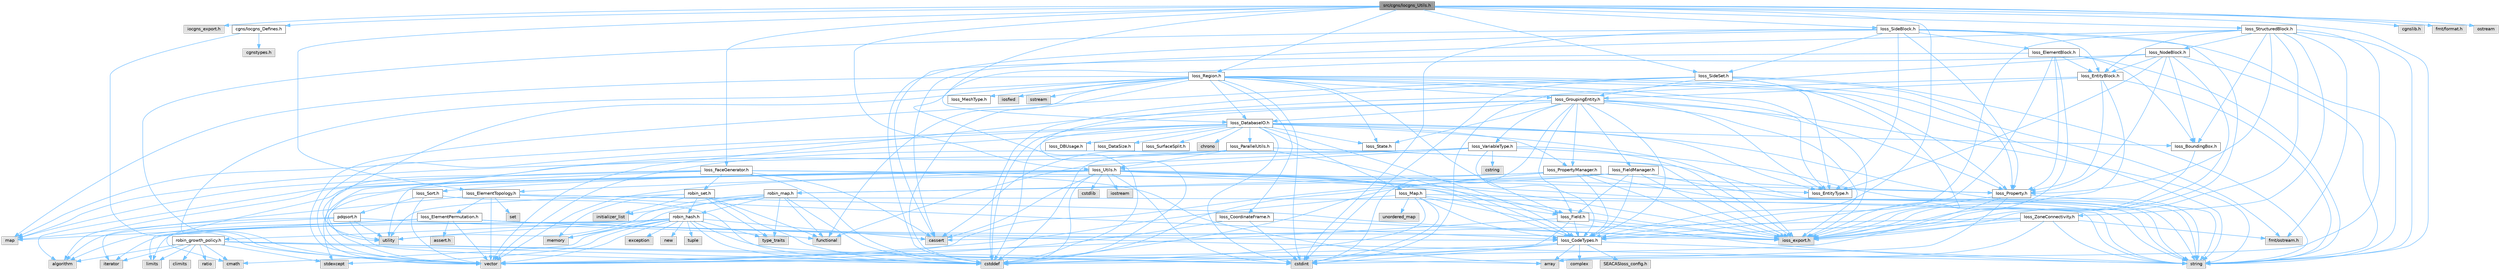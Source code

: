 digraph "src/cgns/Iocgns_Utils.h"
{
 // INTERACTIVE_SVG=YES
 // LATEX_PDF_SIZE
  bgcolor="transparent";
  edge [fontname=Helvetica,fontsize=10,labelfontname=Helvetica,labelfontsize=10];
  node [fontname=Helvetica,fontsize=10,shape=box,height=0.2,width=0.4];
  Node1 [id="Node000001",label="src/cgns/Iocgns_Utils.h",height=0.2,width=0.4,color="gray40", fillcolor="grey60", style="filled", fontcolor="black",tooltip=" "];
  Node1 -> Node2 [id="edge1_Node000001_Node000002",color="steelblue1",style="solid",tooltip=" "];
  Node2 [id="Node000002",label="iocgns_export.h",height=0.2,width=0.4,color="grey60", fillcolor="#E0E0E0", style="filled",tooltip=" "];
  Node1 -> Node3 [id="edge2_Node000001_Node000003",color="steelblue1",style="solid",tooltip=" "];
  Node3 [id="Node000003",label="Ioss_CodeTypes.h",height=0.2,width=0.4,color="grey40", fillcolor="white", style="filled",URL="$Ioss__CodeTypes_8h.html",tooltip=" "];
  Node3 -> Node4 [id="edge3_Node000003_Node000004",color="steelblue1",style="solid",tooltip=" "];
  Node4 [id="Node000004",label="array",height=0.2,width=0.4,color="grey60", fillcolor="#E0E0E0", style="filled",tooltip=" "];
  Node3 -> Node5 [id="edge4_Node000003_Node000005",color="steelblue1",style="solid",tooltip=" "];
  Node5 [id="Node000005",label="cstddef",height=0.2,width=0.4,color="grey60", fillcolor="#E0E0E0", style="filled",tooltip=" "];
  Node3 -> Node6 [id="edge5_Node000003_Node000006",color="steelblue1",style="solid",tooltip=" "];
  Node6 [id="Node000006",label="cstdint",height=0.2,width=0.4,color="grey60", fillcolor="#E0E0E0", style="filled",tooltip=" "];
  Node3 -> Node7 [id="edge6_Node000003_Node000007",color="steelblue1",style="solid",tooltip=" "];
  Node7 [id="Node000007",label="string",height=0.2,width=0.4,color="grey60", fillcolor="#E0E0E0", style="filled",tooltip=" "];
  Node3 -> Node8 [id="edge7_Node000003_Node000008",color="steelblue1",style="solid",tooltip=" "];
  Node8 [id="Node000008",label="vector",height=0.2,width=0.4,color="grey60", fillcolor="#E0E0E0", style="filled",tooltip=" "];
  Node3 -> Node9 [id="edge8_Node000003_Node000009",color="steelblue1",style="solid",tooltip=" "];
  Node9 [id="Node000009",label="SEACASIoss_config.h",height=0.2,width=0.4,color="grey60", fillcolor="#E0E0E0", style="filled",tooltip=" "];
  Node3 -> Node10 [id="edge9_Node000003_Node000010",color="steelblue1",style="solid",tooltip=" "];
  Node10 [id="Node000010",label="complex",height=0.2,width=0.4,color="grey60", fillcolor="#E0E0E0", style="filled",tooltip=" "];
  Node1 -> Node11 [id="edge10_Node000001_Node000011",color="steelblue1",style="solid",tooltip=" "];
  Node11 [id="Node000011",label="Ioss_DatabaseIO.h",height=0.2,width=0.4,color="grey40", fillcolor="white", style="filled",URL="$Ioss__DatabaseIO_8h.html",tooltip=" "];
  Node11 -> Node12 [id="edge11_Node000011_Node000012",color="steelblue1",style="solid",tooltip=" "];
  Node12 [id="Node000012",label="ioss_export.h",height=0.2,width=0.4,color="grey60", fillcolor="#E0E0E0", style="filled",tooltip=" "];
  Node11 -> Node13 [id="edge12_Node000011_Node000013",color="steelblue1",style="solid",tooltip=" "];
  Node13 [id="Node000013",label="Ioss_BoundingBox.h",height=0.2,width=0.4,color="grey40", fillcolor="white", style="filled",URL="$Ioss__BoundingBox_8h.html",tooltip=" "];
  Node13 -> Node12 [id="edge13_Node000013_Node000012",color="steelblue1",style="solid",tooltip=" "];
  Node11 -> Node3 [id="edge14_Node000011_Node000003",color="steelblue1",style="solid",tooltip=" "];
  Node11 -> Node14 [id="edge15_Node000011_Node000014",color="steelblue1",style="solid",tooltip=" "];
  Node14 [id="Node000014",label="Ioss_DBUsage.h",height=0.2,width=0.4,color="grey40", fillcolor="white", style="filled",URL="$Ioss__DBUsage_8h.html",tooltip=" "];
  Node11 -> Node15 [id="edge16_Node000011_Node000015",color="steelblue1",style="solid",tooltip=" "];
  Node15 [id="Node000015",label="Ioss_DataSize.h",height=0.2,width=0.4,color="grey40", fillcolor="white", style="filled",URL="$Ioss__DataSize_8h.html",tooltip=" "];
  Node11 -> Node16 [id="edge17_Node000011_Node000016",color="steelblue1",style="solid",tooltip=" "];
  Node16 [id="Node000016",label="Ioss_EntityType.h",height=0.2,width=0.4,color="grey40", fillcolor="white", style="filled",URL="$Ioss__EntityType_8h.html",tooltip=" "];
  Node11 -> Node17 [id="edge18_Node000011_Node000017",color="steelblue1",style="solid",tooltip=" "];
  Node17 [id="Node000017",label="Ioss_Map.h",height=0.2,width=0.4,color="grey40", fillcolor="white", style="filled",URL="$Ioss__Map_8h.html",tooltip=" "];
  Node17 -> Node12 [id="edge19_Node000017_Node000012",color="steelblue1",style="solid",tooltip=" "];
  Node17 -> Node3 [id="edge20_Node000017_Node000003",color="steelblue1",style="solid",tooltip=" "];
  Node17 -> Node18 [id="edge21_Node000017_Node000018",color="steelblue1",style="solid",tooltip=" "];
  Node18 [id="Node000018",label="Ioss_Field.h",height=0.2,width=0.4,color="grey40", fillcolor="white", style="filled",URL="$Ioss__Field_8h.html",tooltip=" "];
  Node18 -> Node12 [id="edge22_Node000018_Node000012",color="steelblue1",style="solid",tooltip=" "];
  Node18 -> Node3 [id="edge23_Node000018_Node000003",color="steelblue1",style="solid",tooltip=" "];
  Node18 -> Node5 [id="edge24_Node000018_Node000005",color="steelblue1",style="solid",tooltip=" "];
  Node18 -> Node7 [id="edge25_Node000018_Node000007",color="steelblue1",style="solid",tooltip=" "];
  Node18 -> Node8 [id="edge26_Node000018_Node000008",color="steelblue1",style="solid",tooltip=" "];
  Node17 -> Node5 [id="edge27_Node000017_Node000005",color="steelblue1",style="solid",tooltip=" "];
  Node17 -> Node6 [id="edge28_Node000017_Node000006",color="steelblue1",style="solid",tooltip=" "];
  Node17 -> Node7 [id="edge29_Node000017_Node000007",color="steelblue1",style="solid",tooltip=" "];
  Node17 -> Node8 [id="edge30_Node000017_Node000008",color="steelblue1",style="solid",tooltip=" "];
  Node17 -> Node19 [id="edge31_Node000017_Node000019",color="steelblue1",style="solid",tooltip=" "];
  Node19 [id="Node000019",label="unordered_map",height=0.2,width=0.4,color="grey60", fillcolor="#E0E0E0", style="filled",tooltip=" "];
  Node11 -> Node20 [id="edge32_Node000011_Node000020",color="steelblue1",style="solid",tooltip=" "];
  Node20 [id="Node000020",label="Ioss_ParallelUtils.h",height=0.2,width=0.4,color="grey40", fillcolor="white", style="filled",URL="$Ioss__ParallelUtils_8h.html",tooltip=" "];
  Node20 -> Node12 [id="edge33_Node000020_Node000012",color="steelblue1",style="solid",tooltip=" "];
  Node20 -> Node3 [id="edge34_Node000020_Node000003",color="steelblue1",style="solid",tooltip=" "];
  Node20 -> Node21 [id="edge35_Node000020_Node000021",color="steelblue1",style="solid",tooltip=" "];
  Node21 [id="Node000021",label="Ioss_Utils.h",height=0.2,width=0.4,color="grey40", fillcolor="white", style="filled",URL="$Ioss__Utils_8h.html",tooltip=" "];
  Node21 -> Node12 [id="edge36_Node000021_Node000012",color="steelblue1",style="solid",tooltip=" "];
  Node21 -> Node3 [id="edge37_Node000021_Node000003",color="steelblue1",style="solid",tooltip=" "];
  Node21 -> Node22 [id="edge38_Node000021_Node000022",color="steelblue1",style="solid",tooltip=" "];
  Node22 [id="Node000022",label="Ioss_ElementTopology.h",height=0.2,width=0.4,color="grey40", fillcolor="white", style="filled",URL="$Ioss__ElementTopology_8h.html",tooltip=" "];
  Node22 -> Node12 [id="edge39_Node000022_Node000012",color="steelblue1",style="solid",tooltip=" "];
  Node22 -> Node3 [id="edge40_Node000022_Node000003",color="steelblue1",style="solid",tooltip=" "];
  Node22 -> Node23 [id="edge41_Node000022_Node000023",color="steelblue1",style="solid",tooltip=" "];
  Node23 [id="Node000023",label="Ioss_ElementPermutation.h",height=0.2,width=0.4,color="grey40", fillcolor="white", style="filled",URL="$Ioss__ElementPermutation_8h.html",tooltip=" "];
  Node23 -> Node12 [id="edge42_Node000023_Node000012",color="steelblue1",style="solid",tooltip=" "];
  Node23 -> Node3 [id="edge43_Node000023_Node000003",color="steelblue1",style="solid",tooltip=" "];
  Node23 -> Node24 [id="edge44_Node000023_Node000024",color="steelblue1",style="solid",tooltip=" "];
  Node24 [id="Node000024",label="assert.h",height=0.2,width=0.4,color="grey60", fillcolor="#E0E0E0", style="filled",tooltip=" "];
  Node23 -> Node25 [id="edge45_Node000023_Node000025",color="steelblue1",style="solid",tooltip=" "];
  Node25 [id="Node000025",label="limits",height=0.2,width=0.4,color="grey60", fillcolor="#E0E0E0", style="filled",tooltip=" "];
  Node23 -> Node26 [id="edge46_Node000023_Node000026",color="steelblue1",style="solid",tooltip=" "];
  Node26 [id="Node000026",label="map",height=0.2,width=0.4,color="grey60", fillcolor="#E0E0E0", style="filled",tooltip=" "];
  Node23 -> Node7 [id="edge47_Node000023_Node000007",color="steelblue1",style="solid",tooltip=" "];
  Node23 -> Node8 [id="edge48_Node000023_Node000008",color="steelblue1",style="solid",tooltip=" "];
  Node22 -> Node26 [id="edge49_Node000022_Node000026",color="steelblue1",style="solid",tooltip=" "];
  Node22 -> Node27 [id="edge50_Node000022_Node000027",color="steelblue1",style="solid",tooltip=" "];
  Node27 [id="Node000027",label="set",height=0.2,width=0.4,color="grey60", fillcolor="#E0E0E0", style="filled",tooltip=" "];
  Node22 -> Node7 [id="edge51_Node000022_Node000007",color="steelblue1",style="solid",tooltip=" "];
  Node22 -> Node8 [id="edge52_Node000022_Node000008",color="steelblue1",style="solid",tooltip=" "];
  Node21 -> Node16 [id="edge53_Node000021_Node000016",color="steelblue1",style="solid",tooltip=" "];
  Node21 -> Node18 [id="edge54_Node000021_Node000018",color="steelblue1",style="solid",tooltip=" "];
  Node21 -> Node28 [id="edge55_Node000021_Node000028",color="steelblue1",style="solid",tooltip=" "];
  Node28 [id="Node000028",label="Ioss_Property.h",height=0.2,width=0.4,color="grey40", fillcolor="white", style="filled",URL="$Ioss__Property_8h.html",tooltip=" "];
  Node28 -> Node12 [id="edge56_Node000028_Node000012",color="steelblue1",style="solid",tooltip=" "];
  Node28 -> Node6 [id="edge57_Node000028_Node000006",color="steelblue1",style="solid",tooltip=" "];
  Node28 -> Node7 [id="edge58_Node000028_Node000007",color="steelblue1",style="solid",tooltip=" "];
  Node28 -> Node8 [id="edge59_Node000028_Node000008",color="steelblue1",style="solid",tooltip=" "];
  Node21 -> Node29 [id="edge60_Node000021_Node000029",color="steelblue1",style="solid",tooltip=" "];
  Node29 [id="Node000029",label="Ioss_Sort.h",height=0.2,width=0.4,color="grey40", fillcolor="white", style="filled",URL="$Ioss__Sort_8h.html",tooltip=" "];
  Node29 -> Node30 [id="edge61_Node000029_Node000030",color="steelblue1",style="solid",tooltip=" "];
  Node30 [id="Node000030",label="pdqsort.h",height=0.2,width=0.4,color="grey40", fillcolor="white", style="filled",URL="$pdqsort_8h.html",tooltip=" "];
  Node30 -> Node31 [id="edge62_Node000030_Node000031",color="steelblue1",style="solid",tooltip=" "];
  Node31 [id="Node000031",label="algorithm",height=0.2,width=0.4,color="grey60", fillcolor="#E0E0E0", style="filled",tooltip=" "];
  Node30 -> Node5 [id="edge63_Node000030_Node000005",color="steelblue1",style="solid",tooltip=" "];
  Node30 -> Node32 [id="edge64_Node000030_Node000032",color="steelblue1",style="solid",tooltip=" "];
  Node32 [id="Node000032",label="functional",height=0.2,width=0.4,color="grey60", fillcolor="#E0E0E0", style="filled",tooltip=" "];
  Node30 -> Node33 [id="edge65_Node000030_Node000033",color="steelblue1",style="solid",tooltip=" "];
  Node33 [id="Node000033",label="iterator",height=0.2,width=0.4,color="grey60", fillcolor="#E0E0E0", style="filled",tooltip=" "];
  Node30 -> Node34 [id="edge66_Node000030_Node000034",color="steelblue1",style="solid",tooltip=" "];
  Node34 [id="Node000034",label="utility",height=0.2,width=0.4,color="grey60", fillcolor="#E0E0E0", style="filled",tooltip=" "];
  Node29 -> Node5 [id="edge67_Node000029_Node000005",color="steelblue1",style="solid",tooltip=" "];
  Node29 -> Node8 [id="edge68_Node000029_Node000008",color="steelblue1",style="solid",tooltip=" "];
  Node21 -> Node31 [id="edge69_Node000021_Node000031",color="steelblue1",style="solid",tooltip=" "];
  Node21 -> Node35 [id="edge70_Node000021_Node000035",color="steelblue1",style="solid",tooltip=" "];
  Node35 [id="Node000035",label="cassert",height=0.2,width=0.4,color="grey60", fillcolor="#E0E0E0", style="filled",tooltip=" "];
  Node21 -> Node36 [id="edge71_Node000021_Node000036",color="steelblue1",style="solid",tooltip=" "];
  Node36 [id="Node000036",label="cmath",height=0.2,width=0.4,color="grey60", fillcolor="#E0E0E0", style="filled",tooltip=" "];
  Node21 -> Node5 [id="edge72_Node000021_Node000005",color="steelblue1",style="solid",tooltip=" "];
  Node21 -> Node6 [id="edge73_Node000021_Node000006",color="steelblue1",style="solid",tooltip=" "];
  Node21 -> Node37 [id="edge74_Node000021_Node000037",color="steelblue1",style="solid",tooltip=" "];
  Node37 [id="Node000037",label="cstdlib",height=0.2,width=0.4,color="grey60", fillcolor="#E0E0E0", style="filled",tooltip=" "];
  Node21 -> Node38 [id="edge75_Node000021_Node000038",color="steelblue1",style="solid",tooltip=" "];
  Node38 [id="Node000038",label="iostream",height=0.2,width=0.4,color="grey60", fillcolor="#E0E0E0", style="filled",tooltip=" "];
  Node21 -> Node39 [id="edge76_Node000021_Node000039",color="steelblue1",style="solid",tooltip=" "];
  Node39 [id="Node000039",label="stdexcept",height=0.2,width=0.4,color="grey60", fillcolor="#E0E0E0", style="filled",tooltip=" "];
  Node21 -> Node7 [id="edge77_Node000021_Node000007",color="steelblue1",style="solid",tooltip=" "];
  Node21 -> Node8 [id="edge78_Node000021_Node000008",color="steelblue1",style="solid",tooltip=" "];
  Node20 -> Node35 [id="edge79_Node000020_Node000035",color="steelblue1",style="solid",tooltip=" "];
  Node20 -> Node5 [id="edge80_Node000020_Node000005",color="steelblue1",style="solid",tooltip=" "];
  Node20 -> Node7 [id="edge81_Node000020_Node000007",color="steelblue1",style="solid",tooltip=" "];
  Node20 -> Node8 [id="edge82_Node000020_Node000008",color="steelblue1",style="solid",tooltip=" "];
  Node11 -> Node40 [id="edge83_Node000011_Node000040",color="steelblue1",style="solid",tooltip=" "];
  Node40 [id="Node000040",label="Ioss_PropertyManager.h",height=0.2,width=0.4,color="grey40", fillcolor="white", style="filled",URL="$Ioss__PropertyManager_8h.html",tooltip=" "];
  Node40 -> Node12 [id="edge84_Node000040_Node000012",color="steelblue1",style="solid",tooltip=" "];
  Node40 -> Node3 [id="edge85_Node000040_Node000003",color="steelblue1",style="solid",tooltip=" "];
  Node40 -> Node28 [id="edge86_Node000040_Node000028",color="steelblue1",style="solid",tooltip=" "];
  Node40 -> Node5 [id="edge87_Node000040_Node000005",color="steelblue1",style="solid",tooltip=" "];
  Node40 -> Node7 [id="edge88_Node000040_Node000007",color="steelblue1",style="solid",tooltip=" "];
  Node40 -> Node8 [id="edge89_Node000040_Node000008",color="steelblue1",style="solid",tooltip=" "];
  Node40 -> Node41 [id="edge90_Node000040_Node000041",color="steelblue1",style="solid",tooltip=" "];
  Node41 [id="Node000041",label="robin_map.h",height=0.2,width=0.4,color="grey40", fillcolor="white", style="filled",URL="$robin__map_8h.html",tooltip=" "];
  Node41 -> Node5 [id="edge91_Node000041_Node000005",color="steelblue1",style="solid",tooltip=" "];
  Node41 -> Node32 [id="edge92_Node000041_Node000032",color="steelblue1",style="solid",tooltip=" "];
  Node41 -> Node42 [id="edge93_Node000041_Node000042",color="steelblue1",style="solid",tooltip=" "];
  Node42 [id="Node000042",label="initializer_list",height=0.2,width=0.4,color="grey60", fillcolor="#E0E0E0", style="filled",tooltip=" "];
  Node41 -> Node43 [id="edge94_Node000041_Node000043",color="steelblue1",style="solid",tooltip=" "];
  Node43 [id="Node000043",label="memory",height=0.2,width=0.4,color="grey60", fillcolor="#E0E0E0", style="filled",tooltip=" "];
  Node41 -> Node44 [id="edge95_Node000041_Node000044",color="steelblue1",style="solid",tooltip=" "];
  Node44 [id="Node000044",label="type_traits",height=0.2,width=0.4,color="grey60", fillcolor="#E0E0E0", style="filled",tooltip=" "];
  Node41 -> Node34 [id="edge96_Node000041_Node000034",color="steelblue1",style="solid",tooltip=" "];
  Node41 -> Node45 [id="edge97_Node000041_Node000045",color="steelblue1",style="solid",tooltip=" "];
  Node45 [id="Node000045",label="robin_hash.h",height=0.2,width=0.4,color="grey40", fillcolor="white", style="filled",URL="$robin__hash_8h.html",tooltip=" "];
  Node45 -> Node31 [id="edge98_Node000045_Node000031",color="steelblue1",style="solid",tooltip=" "];
  Node45 -> Node35 [id="edge99_Node000045_Node000035",color="steelblue1",style="solid",tooltip=" "];
  Node45 -> Node36 [id="edge100_Node000045_Node000036",color="steelblue1",style="solid",tooltip=" "];
  Node45 -> Node5 [id="edge101_Node000045_Node000005",color="steelblue1",style="solid",tooltip=" "];
  Node45 -> Node6 [id="edge102_Node000045_Node000006",color="steelblue1",style="solid",tooltip=" "];
  Node45 -> Node46 [id="edge103_Node000045_Node000046",color="steelblue1",style="solid",tooltip=" "];
  Node46 [id="Node000046",label="exception",height=0.2,width=0.4,color="grey60", fillcolor="#E0E0E0", style="filled",tooltip=" "];
  Node45 -> Node33 [id="edge104_Node000045_Node000033",color="steelblue1",style="solid",tooltip=" "];
  Node45 -> Node25 [id="edge105_Node000045_Node000025",color="steelblue1",style="solid",tooltip=" "];
  Node45 -> Node43 [id="edge106_Node000045_Node000043",color="steelblue1",style="solid",tooltip=" "];
  Node45 -> Node47 [id="edge107_Node000045_Node000047",color="steelblue1",style="solid",tooltip=" "];
  Node47 [id="Node000047",label="new",height=0.2,width=0.4,color="grey60", fillcolor="#E0E0E0", style="filled",tooltip=" "];
  Node45 -> Node39 [id="edge108_Node000045_Node000039",color="steelblue1",style="solid",tooltip=" "];
  Node45 -> Node48 [id="edge109_Node000045_Node000048",color="steelblue1",style="solid",tooltip=" "];
  Node48 [id="Node000048",label="tuple",height=0.2,width=0.4,color="grey60", fillcolor="#E0E0E0", style="filled",tooltip=" "];
  Node45 -> Node44 [id="edge110_Node000045_Node000044",color="steelblue1",style="solid",tooltip=" "];
  Node45 -> Node34 [id="edge111_Node000045_Node000034",color="steelblue1",style="solid",tooltip=" "];
  Node45 -> Node8 [id="edge112_Node000045_Node000008",color="steelblue1",style="solid",tooltip=" "];
  Node45 -> Node49 [id="edge113_Node000045_Node000049",color="steelblue1",style="solid",tooltip=" "];
  Node49 [id="Node000049",label="robin_growth_policy.h",height=0.2,width=0.4,color="grey40", fillcolor="white", style="filled",URL="$robin__growth__policy_8h.html",tooltip=" "];
  Node49 -> Node31 [id="edge114_Node000049_Node000031",color="steelblue1",style="solid",tooltip=" "];
  Node49 -> Node4 [id="edge115_Node000049_Node000004",color="steelblue1",style="solid",tooltip=" "];
  Node49 -> Node50 [id="edge116_Node000049_Node000050",color="steelblue1",style="solid",tooltip=" "];
  Node50 [id="Node000050",label="climits",height=0.2,width=0.4,color="grey60", fillcolor="#E0E0E0", style="filled",tooltip=" "];
  Node49 -> Node36 [id="edge117_Node000049_Node000036",color="steelblue1",style="solid",tooltip=" "];
  Node49 -> Node5 [id="edge118_Node000049_Node000005",color="steelblue1",style="solid",tooltip=" "];
  Node49 -> Node6 [id="edge119_Node000049_Node000006",color="steelblue1",style="solid",tooltip=" "];
  Node49 -> Node33 [id="edge120_Node000049_Node000033",color="steelblue1",style="solid",tooltip=" "];
  Node49 -> Node25 [id="edge121_Node000049_Node000025",color="steelblue1",style="solid",tooltip=" "];
  Node49 -> Node51 [id="edge122_Node000049_Node000051",color="steelblue1",style="solid",tooltip=" "];
  Node51 [id="Node000051",label="ratio",height=0.2,width=0.4,color="grey60", fillcolor="#E0E0E0", style="filled",tooltip=" "];
  Node49 -> Node39 [id="edge123_Node000049_Node000039",color="steelblue1",style="solid",tooltip=" "];
  Node11 -> Node52 [id="edge124_Node000011_Node000052",color="steelblue1",style="solid",tooltip=" "];
  Node52 [id="Node000052",label="Ioss_State.h",height=0.2,width=0.4,color="grey40", fillcolor="white", style="filled",URL="$Ioss__State_8h.html",tooltip=" "];
  Node11 -> Node53 [id="edge125_Node000011_Node000053",color="steelblue1",style="solid",tooltip=" "];
  Node53 [id="Node000053",label="Ioss_SurfaceSplit.h",height=0.2,width=0.4,color="grey40", fillcolor="white", style="filled",URL="$Ioss__SurfaceSplit_8h.html",tooltip=" "];
  Node11 -> Node54 [id="edge126_Node000011_Node000054",color="steelblue1",style="solid",tooltip=" "];
  Node54 [id="Node000054",label="chrono",height=0.2,width=0.4,color="grey60", fillcolor="#E0E0E0", style="filled",tooltip=" "];
  Node11 -> Node5 [id="edge127_Node000011_Node000005",color="steelblue1",style="solid",tooltip=" "];
  Node11 -> Node6 [id="edge128_Node000011_Node000006",color="steelblue1",style="solid",tooltip=" "];
  Node11 -> Node26 [id="edge129_Node000011_Node000026",color="steelblue1",style="solid",tooltip=" "];
  Node11 -> Node7 [id="edge130_Node000011_Node000007",color="steelblue1",style="solid",tooltip=" "];
  Node11 -> Node34 [id="edge131_Node000011_Node000034",color="steelblue1",style="solid",tooltip=" "];
  Node11 -> Node8 [id="edge132_Node000011_Node000008",color="steelblue1",style="solid",tooltip=" "];
  Node1 -> Node22 [id="edge133_Node000001_Node000022",color="steelblue1",style="solid",tooltip=" "];
  Node1 -> Node55 [id="edge134_Node000001_Node000055",color="steelblue1",style="solid",tooltip=" "];
  Node55 [id="Node000055",label="Ioss_FaceGenerator.h",height=0.2,width=0.4,color="grey40", fillcolor="white", style="filled",URL="$Ioss__FaceGenerator_8h.html",tooltip=" "];
  Node55 -> Node12 [id="edge135_Node000055_Node000012",color="steelblue1",style="solid",tooltip=" "];
  Node55 -> Node31 [id="edge136_Node000055_Node000031",color="steelblue1",style="solid",tooltip=" "];
  Node55 -> Node4 [id="edge137_Node000055_Node000004",color="steelblue1",style="solid",tooltip=" "];
  Node55 -> Node35 [id="edge138_Node000055_Node000035",color="steelblue1",style="solid",tooltip=" "];
  Node55 -> Node5 [id="edge139_Node000055_Node000005",color="steelblue1",style="solid",tooltip=" "];
  Node55 -> Node26 [id="edge140_Node000055_Node000026",color="steelblue1",style="solid",tooltip=" "];
  Node55 -> Node56 [id="edge141_Node000055_Node000056",color="steelblue1",style="solid",tooltip=" "];
  Node56 [id="Node000056",label="robin_set.h",height=0.2,width=0.4,color="grey40", fillcolor="white", style="filled",URL="$robin__set_8h.html",tooltip=" "];
  Node56 -> Node5 [id="edge142_Node000056_Node000005",color="steelblue1",style="solid",tooltip=" "];
  Node56 -> Node32 [id="edge143_Node000056_Node000032",color="steelblue1",style="solid",tooltip=" "];
  Node56 -> Node42 [id="edge144_Node000056_Node000042",color="steelblue1",style="solid",tooltip=" "];
  Node56 -> Node43 [id="edge145_Node000056_Node000043",color="steelblue1",style="solid",tooltip=" "];
  Node56 -> Node44 [id="edge146_Node000056_Node000044",color="steelblue1",style="solid",tooltip=" "];
  Node56 -> Node34 [id="edge147_Node000056_Node000034",color="steelblue1",style="solid",tooltip=" "];
  Node56 -> Node45 [id="edge148_Node000056_Node000045",color="steelblue1",style="solid",tooltip=" "];
  Node55 -> Node34 [id="edge149_Node000055_Node000034",color="steelblue1",style="solid",tooltip=" "];
  Node1 -> Node57 [id="edge150_Node000001_Node000057",color="steelblue1",style="solid",tooltip=" "];
  Node57 [id="Node000057",label="Ioss_Region.h",height=0.2,width=0.4,color="grey40", fillcolor="white", style="filled",URL="$Ioss__Region_8h.html",tooltip=" "];
  Node57 -> Node12 [id="edge151_Node000057_Node000012",color="steelblue1",style="solid",tooltip=" "];
  Node57 -> Node58 [id="edge152_Node000057_Node000058",color="steelblue1",style="solid",tooltip=" "];
  Node58 [id="Node000058",label="Ioss_CoordinateFrame.h",height=0.2,width=0.4,color="grey40", fillcolor="white", style="filled",URL="$Ioss__CoordinateFrame_8h.html",tooltip=" "];
  Node58 -> Node12 [id="edge153_Node000058_Node000012",color="steelblue1",style="solid",tooltip=" "];
  Node58 -> Node6 [id="edge154_Node000058_Node000006",color="steelblue1",style="solid",tooltip=" "];
  Node58 -> Node8 [id="edge155_Node000058_Node000008",color="steelblue1",style="solid",tooltip=" "];
  Node57 -> Node11 [id="edge156_Node000057_Node000011",color="steelblue1",style="solid",tooltip=" "];
  Node57 -> Node16 [id="edge157_Node000057_Node000016",color="steelblue1",style="solid",tooltip=" "];
  Node57 -> Node18 [id="edge158_Node000057_Node000018",color="steelblue1",style="solid",tooltip=" "];
  Node57 -> Node59 [id="edge159_Node000057_Node000059",color="steelblue1",style="solid",tooltip=" "];
  Node59 [id="Node000059",label="Ioss_GroupingEntity.h",height=0.2,width=0.4,color="grey40", fillcolor="white", style="filled",URL="$Ioss__GroupingEntity_8h.html",tooltip=" "];
  Node59 -> Node12 [id="edge160_Node000059_Node000012",color="steelblue1",style="solid",tooltip=" "];
  Node59 -> Node3 [id="edge161_Node000059_Node000003",color="steelblue1",style="solid",tooltip=" "];
  Node59 -> Node11 [id="edge162_Node000059_Node000011",color="steelblue1",style="solid",tooltip=" "];
  Node59 -> Node16 [id="edge163_Node000059_Node000016",color="steelblue1",style="solid",tooltip=" "];
  Node59 -> Node18 [id="edge164_Node000059_Node000018",color="steelblue1",style="solid",tooltip=" "];
  Node59 -> Node60 [id="edge165_Node000059_Node000060",color="steelblue1",style="solid",tooltip=" "];
  Node60 [id="Node000060",label="Ioss_FieldManager.h",height=0.2,width=0.4,color="grey40", fillcolor="white", style="filled",URL="$Ioss__FieldManager_8h.html",tooltip=" "];
  Node60 -> Node12 [id="edge166_Node000060_Node000012",color="steelblue1",style="solid",tooltip=" "];
  Node60 -> Node3 [id="edge167_Node000060_Node000003",color="steelblue1",style="solid",tooltip=" "];
  Node60 -> Node18 [id="edge168_Node000060_Node000018",color="steelblue1",style="solid",tooltip=" "];
  Node60 -> Node5 [id="edge169_Node000060_Node000005",color="steelblue1",style="solid",tooltip=" "];
  Node60 -> Node7 [id="edge170_Node000060_Node000007",color="steelblue1",style="solid",tooltip=" "];
  Node60 -> Node8 [id="edge171_Node000060_Node000008",color="steelblue1",style="solid",tooltip=" "];
  Node60 -> Node41 [id="edge172_Node000060_Node000041",color="steelblue1",style="solid",tooltip=" "];
  Node59 -> Node28 [id="edge173_Node000059_Node000028",color="steelblue1",style="solid",tooltip=" "];
  Node59 -> Node40 [id="edge174_Node000059_Node000040",color="steelblue1",style="solid",tooltip=" "];
  Node59 -> Node52 [id="edge175_Node000059_Node000052",color="steelblue1",style="solid",tooltip=" "];
  Node59 -> Node61 [id="edge176_Node000059_Node000061",color="steelblue1",style="solid",tooltip=" "];
  Node61 [id="Node000061",label="Ioss_VariableType.h",height=0.2,width=0.4,color="grey40", fillcolor="white", style="filled",URL="$Ioss__VariableType_8h.html",tooltip=" "];
  Node61 -> Node12 [id="edge177_Node000061_Node000012",color="steelblue1",style="solid",tooltip=" "];
  Node61 -> Node3 [id="edge178_Node000061_Node000003",color="steelblue1",style="solid",tooltip=" "];
  Node61 -> Node21 [id="edge179_Node000061_Node000021",color="steelblue1",style="solid",tooltip=" "];
  Node61 -> Node62 [id="edge180_Node000061_Node000062",color="steelblue1",style="solid",tooltip=" "];
  Node62 [id="Node000062",label="cstring",height=0.2,width=0.4,color="grey60", fillcolor="#E0E0E0", style="filled",tooltip=" "];
  Node61 -> Node32 [id="edge181_Node000061_Node000032",color="steelblue1",style="solid",tooltip=" "];
  Node61 -> Node26 [id="edge182_Node000061_Node000026",color="steelblue1",style="solid",tooltip=" "];
  Node61 -> Node7 [id="edge183_Node000061_Node000007",color="steelblue1",style="solid",tooltip=" "];
  Node61 -> Node8 [id="edge184_Node000061_Node000008",color="steelblue1",style="solid",tooltip=" "];
  Node59 -> Node5 [id="edge185_Node000059_Node000005",color="steelblue1",style="solid",tooltip=" "];
  Node59 -> Node6 [id="edge186_Node000059_Node000006",color="steelblue1",style="solid",tooltip=" "];
  Node59 -> Node7 [id="edge187_Node000059_Node000007",color="steelblue1",style="solid",tooltip=" "];
  Node59 -> Node8 [id="edge188_Node000059_Node000008",color="steelblue1",style="solid",tooltip=" "];
  Node57 -> Node63 [id="edge189_Node000057_Node000063",color="steelblue1",style="solid",tooltip=" "];
  Node63 [id="Node000063",label="Ioss_MeshType.h",height=0.2,width=0.4,color="grey40", fillcolor="white", style="filled",URL="$Ioss__MeshType_8h.html",tooltip=" "];
  Node57 -> Node28 [id="edge190_Node000057_Node000028",color="steelblue1",style="solid",tooltip=" "];
  Node57 -> Node52 [id="edge191_Node000057_Node000052",color="steelblue1",style="solid",tooltip=" "];
  Node57 -> Node5 [id="edge192_Node000057_Node000005",color="steelblue1",style="solid",tooltip=" "];
  Node57 -> Node6 [id="edge193_Node000057_Node000006",color="steelblue1",style="solid",tooltip=" "];
  Node57 -> Node32 [id="edge194_Node000057_Node000032",color="steelblue1",style="solid",tooltip=" "];
  Node57 -> Node64 [id="edge195_Node000057_Node000064",color="steelblue1",style="solid",tooltip=" "];
  Node64 [id="Node000064",label="iosfwd",height=0.2,width=0.4,color="grey60", fillcolor="#E0E0E0", style="filled",tooltip=" "];
  Node57 -> Node26 [id="edge196_Node000057_Node000026",color="steelblue1",style="solid",tooltip=" "];
  Node57 -> Node7 [id="edge197_Node000057_Node000007",color="steelblue1",style="solid",tooltip=" "];
  Node57 -> Node34 [id="edge198_Node000057_Node000034",color="steelblue1",style="solid",tooltip=" "];
  Node57 -> Node8 [id="edge199_Node000057_Node000008",color="steelblue1",style="solid",tooltip=" "];
  Node57 -> Node65 [id="edge200_Node000057_Node000065",color="steelblue1",style="solid",tooltip=" "];
  Node65 [id="Node000065",label="sstream",height=0.2,width=0.4,color="grey60", fillcolor="#E0E0E0", style="filled",tooltip=" "];
  Node57 -> Node66 [id="edge201_Node000057_Node000066",color="steelblue1",style="solid",tooltip=" "];
  Node66 [id="Node000066",label="fmt/ostream.h",height=0.2,width=0.4,color="grey60", fillcolor="#E0E0E0", style="filled",tooltip=" "];
  Node1 -> Node67 [id="edge202_Node000001_Node000067",color="steelblue1",style="solid",tooltip=" "];
  Node67 [id="Node000067",label="Ioss_SideBlock.h",height=0.2,width=0.4,color="grey40", fillcolor="white", style="filled",URL="$Ioss__SideBlock_8h.html",tooltip=" "];
  Node67 -> Node12 [id="edge203_Node000067_Node000012",color="steelblue1",style="solid",tooltip=" "];
  Node67 -> Node68 [id="edge204_Node000067_Node000068",color="steelblue1",style="solid",tooltip=" "];
  Node68 [id="Node000068",label="Ioss_ElementBlock.h",height=0.2,width=0.4,color="grey40", fillcolor="white", style="filled",URL="$Ioss__ElementBlock_8h.html",tooltip=" "];
  Node68 -> Node12 [id="edge205_Node000068_Node000012",color="steelblue1",style="solid",tooltip=" "];
  Node68 -> Node13 [id="edge206_Node000068_Node000013",color="steelblue1",style="solid",tooltip=" "];
  Node68 -> Node3 [id="edge207_Node000068_Node000003",color="steelblue1",style="solid",tooltip=" "];
  Node68 -> Node69 [id="edge208_Node000068_Node000069",color="steelblue1",style="solid",tooltip=" "];
  Node69 [id="Node000069",label="Ioss_EntityBlock.h",height=0.2,width=0.4,color="grey40", fillcolor="white", style="filled",URL="$Ioss__EntityBlock_8h.html",tooltip=" "];
  Node69 -> Node12 [id="edge209_Node000069_Node000012",color="steelblue1",style="solid",tooltip=" "];
  Node69 -> Node59 [id="edge210_Node000069_Node000059",color="steelblue1",style="solid",tooltip=" "];
  Node69 -> Node28 [id="edge211_Node000069_Node000028",color="steelblue1",style="solid",tooltip=" "];
  Node69 -> Node5 [id="edge212_Node000069_Node000005",color="steelblue1",style="solid",tooltip=" "];
  Node69 -> Node7 [id="edge213_Node000069_Node000007",color="steelblue1",style="solid",tooltip=" "];
  Node68 -> Node28 [id="edge214_Node000068_Node000028",color="steelblue1",style="solid",tooltip=" "];
  Node68 -> Node35 [id="edge215_Node000068_Node000035",color="steelblue1",style="solid",tooltip=" "];
  Node68 -> Node7 [id="edge216_Node000068_Node000007",color="steelblue1",style="solid",tooltip=" "];
  Node67 -> Node69 [id="edge217_Node000067_Node000069",color="steelblue1",style="solid",tooltip=" "];
  Node67 -> Node16 [id="edge218_Node000067_Node000016",color="steelblue1",style="solid",tooltip=" "];
  Node67 -> Node28 [id="edge219_Node000067_Node000028",color="steelblue1",style="solid",tooltip=" "];
  Node67 -> Node70 [id="edge220_Node000067_Node000070",color="steelblue1",style="solid",tooltip=" "];
  Node70 [id="Node000070",label="Ioss_SideSet.h",height=0.2,width=0.4,color="grey40", fillcolor="white", style="filled",URL="$Ioss__SideSet_8h.html",tooltip=" "];
  Node70 -> Node12 [id="edge221_Node000070_Node000012",color="steelblue1",style="solid",tooltip=" "];
  Node70 -> Node16 [id="edge222_Node000070_Node000016",color="steelblue1",style="solid",tooltip=" "];
  Node70 -> Node59 [id="edge223_Node000070_Node000059",color="steelblue1",style="solid",tooltip=" "];
  Node70 -> Node28 [id="edge224_Node000070_Node000028",color="steelblue1",style="solid",tooltip=" "];
  Node70 -> Node5 [id="edge225_Node000070_Node000005",color="steelblue1",style="solid",tooltip=" "];
  Node70 -> Node6 [id="edge226_Node000070_Node000006",color="steelblue1",style="solid",tooltip=" "];
  Node70 -> Node7 [id="edge227_Node000070_Node000007",color="steelblue1",style="solid",tooltip=" "];
  Node70 -> Node8 [id="edge228_Node000070_Node000008",color="steelblue1",style="solid",tooltip=" "];
  Node67 -> Node5 [id="edge229_Node000067_Node000005",color="steelblue1",style="solid",tooltip=" "];
  Node67 -> Node6 [id="edge230_Node000067_Node000006",color="steelblue1",style="solid",tooltip=" "];
  Node67 -> Node7 [id="edge231_Node000067_Node000007",color="steelblue1",style="solid",tooltip=" "];
  Node67 -> Node8 [id="edge232_Node000067_Node000008",color="steelblue1",style="solid",tooltip=" "];
  Node1 -> Node70 [id="edge233_Node000001_Node000070",color="steelblue1",style="solid",tooltip=" "];
  Node1 -> Node71 [id="edge234_Node000001_Node000071",color="steelblue1",style="solid",tooltip=" "];
  Node71 [id="Node000071",label="Ioss_StructuredBlock.h",height=0.2,width=0.4,color="grey40", fillcolor="white", style="filled",URL="$Ioss__StructuredBlock_8h.html",tooltip=" "];
  Node71 -> Node12 [id="edge235_Node000071_Node000012",color="steelblue1",style="solid",tooltip=" "];
  Node71 -> Node13 [id="edge236_Node000071_Node000013",color="steelblue1",style="solid",tooltip=" "];
  Node71 -> Node3 [id="edge237_Node000071_Node000003",color="steelblue1",style="solid",tooltip=" "];
  Node71 -> Node69 [id="edge238_Node000071_Node000069",color="steelblue1",style="solid",tooltip=" "];
  Node71 -> Node72 [id="edge239_Node000071_Node000072",color="steelblue1",style="solid",tooltip=" "];
  Node72 [id="Node000072",label="Ioss_NodeBlock.h",height=0.2,width=0.4,color="grey40", fillcolor="white", style="filled",URL="$Ioss__NodeBlock_8h.html",tooltip=" "];
  Node72 -> Node12 [id="edge240_Node000072_Node000012",color="steelblue1",style="solid",tooltip=" "];
  Node72 -> Node13 [id="edge241_Node000072_Node000013",color="steelblue1",style="solid",tooltip=" "];
  Node72 -> Node69 [id="edge242_Node000072_Node000069",color="steelblue1",style="solid",tooltip=" "];
  Node72 -> Node16 [id="edge243_Node000072_Node000016",color="steelblue1",style="solid",tooltip=" "];
  Node72 -> Node28 [id="edge244_Node000072_Node000028",color="steelblue1",style="solid",tooltip=" "];
  Node72 -> Node5 [id="edge245_Node000072_Node000005",color="steelblue1",style="solid",tooltip=" "];
  Node72 -> Node6 [id="edge246_Node000072_Node000006",color="steelblue1",style="solid",tooltip=" "];
  Node72 -> Node7 [id="edge247_Node000072_Node000007",color="steelblue1",style="solid",tooltip=" "];
  Node71 -> Node28 [id="edge248_Node000071_Node000028",color="steelblue1",style="solid",tooltip=" "];
  Node71 -> Node73 [id="edge249_Node000071_Node000073",color="steelblue1",style="solid",tooltip=" "];
  Node73 [id="Node000073",label="Ioss_ZoneConnectivity.h",height=0.2,width=0.4,color="grey40", fillcolor="white", style="filled",URL="$Ioss__ZoneConnectivity_8h.html",tooltip=" "];
  Node73 -> Node12 [id="edge250_Node000073_Node000012",color="steelblue1",style="solid",tooltip=" "];
  Node73 -> Node3 [id="edge251_Node000073_Node000003",color="steelblue1",style="solid",tooltip=" "];
  Node73 -> Node4 [id="edge252_Node000073_Node000004",color="steelblue1",style="solid",tooltip=" "];
  Node73 -> Node35 [id="edge253_Node000073_Node000035",color="steelblue1",style="solid",tooltip=" "];
  Node73 -> Node66 [id="edge254_Node000073_Node000066",color="steelblue1",style="solid",tooltip=" "];
  Node73 -> Node7 [id="edge255_Node000073_Node000007",color="steelblue1",style="solid",tooltip=" "];
  Node71 -> Node4 [id="edge256_Node000071_Node000004",color="steelblue1",style="solid",tooltip=" "];
  Node71 -> Node35 [id="edge257_Node000071_Node000035",color="steelblue1",style="solid",tooltip=" "];
  Node71 -> Node66 [id="edge258_Node000071_Node000066",color="steelblue1",style="solid",tooltip=" "];
  Node71 -> Node7 [id="edge259_Node000071_Node000007",color="steelblue1",style="solid",tooltip=" "];
  Node1 -> Node21 [id="edge260_Node000001_Node000021",color="steelblue1",style="solid",tooltip=" "];
  Node1 -> Node74 [id="edge261_Node000001_Node000074",color="steelblue1",style="solid",tooltip=" "];
  Node74 [id="Node000074",label="cgns/Iocgns_Defines.h",height=0.2,width=0.4,color="grey40", fillcolor="white", style="filled",URL="$Iocgns__Defines_8h.html",tooltip=" "];
  Node74 -> Node75 [id="edge262_Node000074_Node000075",color="steelblue1",style="solid",tooltip=" "];
  Node75 [id="Node000075",label="cgnstypes.h",height=0.2,width=0.4,color="grey60", fillcolor="#E0E0E0", style="filled",tooltip=" "];
  Node74 -> Node8 [id="edge263_Node000074_Node000008",color="steelblue1",style="solid",tooltip=" "];
  Node1 -> Node76 [id="edge264_Node000001_Node000076",color="steelblue1",style="solid",tooltip=" "];
  Node76 [id="Node000076",label="cgnslib.h",height=0.2,width=0.4,color="grey60", fillcolor="#E0E0E0", style="filled",tooltip=" "];
  Node1 -> Node77 [id="edge265_Node000001_Node000077",color="steelblue1",style="solid",tooltip=" "];
  Node77 [id="Node000077",label="fmt/format.h",height=0.2,width=0.4,color="grey60", fillcolor="#E0E0E0", style="filled",tooltip=" "];
  Node1 -> Node78 [id="edge266_Node000001_Node000078",color="steelblue1",style="solid",tooltip=" "];
  Node78 [id="Node000078",label="ostream",height=0.2,width=0.4,color="grey60", fillcolor="#E0E0E0", style="filled",tooltip=" "];
  Node1 -> Node7 [id="edge267_Node000001_Node000007",color="steelblue1",style="solid",tooltip=" "];
}
